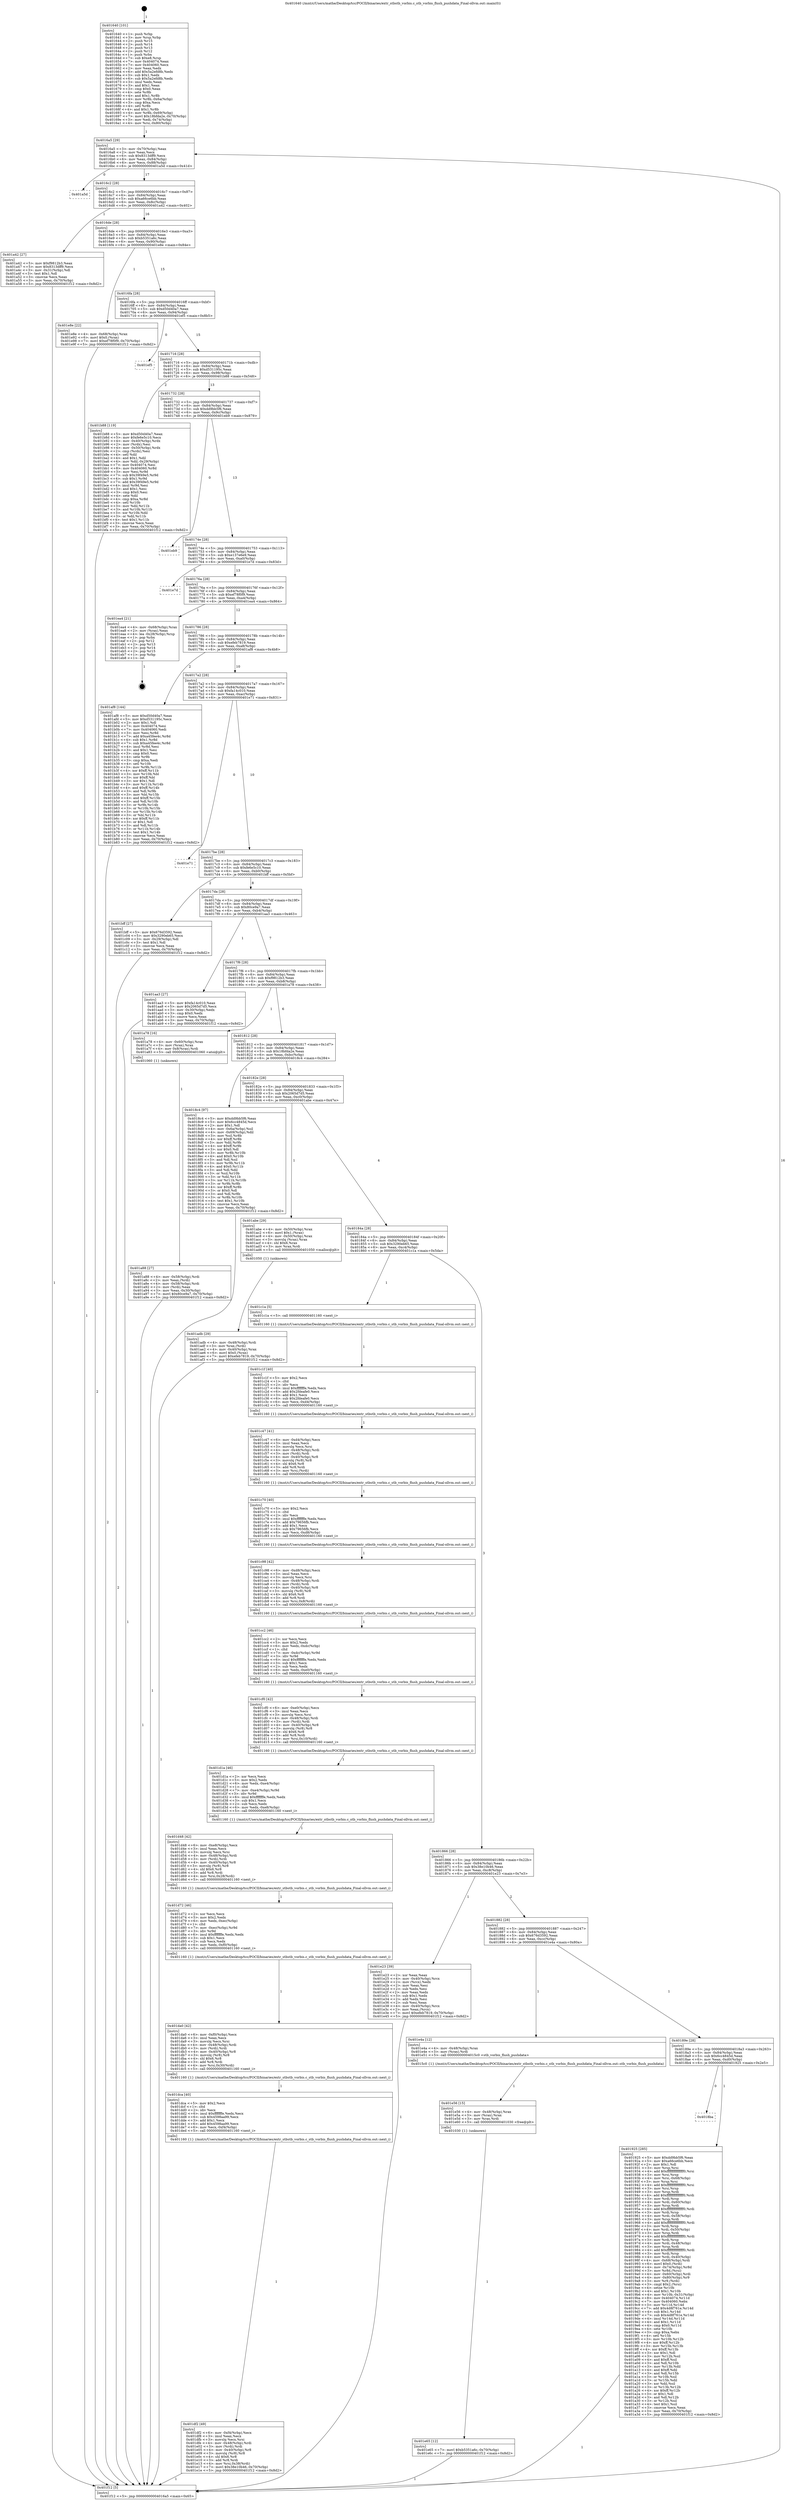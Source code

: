digraph "0x401640" {
  label = "0x401640 (/mnt/c/Users/mathe/Desktop/tcc/POCII/binaries/extr_stbstb_vorbis.c_stb_vorbis_flush_pushdata_Final-ollvm.out::main(0))"
  labelloc = "t"
  node[shape=record]

  Entry [label="",width=0.3,height=0.3,shape=circle,fillcolor=black,style=filled]
  "0x4016a5" [label="{
     0x4016a5 [29]\l
     | [instrs]\l
     &nbsp;&nbsp;0x4016a5 \<+3\>: mov -0x70(%rbp),%eax\l
     &nbsp;&nbsp;0x4016a8 \<+2\>: mov %eax,%ecx\l
     &nbsp;&nbsp;0x4016aa \<+6\>: sub $0x8313dff9,%ecx\l
     &nbsp;&nbsp;0x4016b0 \<+6\>: mov %eax,-0x84(%rbp)\l
     &nbsp;&nbsp;0x4016b6 \<+6\>: mov %ecx,-0x88(%rbp)\l
     &nbsp;&nbsp;0x4016bc \<+6\>: je 0000000000401a5d \<main+0x41d\>\l
  }"]
  "0x401a5d" [label="{
     0x401a5d\l
  }", style=dashed]
  "0x4016c2" [label="{
     0x4016c2 [28]\l
     | [instrs]\l
     &nbsp;&nbsp;0x4016c2 \<+5\>: jmp 00000000004016c7 \<main+0x87\>\l
     &nbsp;&nbsp;0x4016c7 \<+6\>: mov -0x84(%rbp),%eax\l
     &nbsp;&nbsp;0x4016cd \<+5\>: sub $0xa66ce6bb,%eax\l
     &nbsp;&nbsp;0x4016d2 \<+6\>: mov %eax,-0x8c(%rbp)\l
     &nbsp;&nbsp;0x4016d8 \<+6\>: je 0000000000401a42 \<main+0x402\>\l
  }"]
  Exit [label="",width=0.3,height=0.3,shape=circle,fillcolor=black,style=filled,peripheries=2]
  "0x401a42" [label="{
     0x401a42 [27]\l
     | [instrs]\l
     &nbsp;&nbsp;0x401a42 \<+5\>: mov $0xf9812b3,%eax\l
     &nbsp;&nbsp;0x401a47 \<+5\>: mov $0x8313dff9,%ecx\l
     &nbsp;&nbsp;0x401a4c \<+3\>: mov -0x31(%rbp),%dl\l
     &nbsp;&nbsp;0x401a4f \<+3\>: test $0x1,%dl\l
     &nbsp;&nbsp;0x401a52 \<+3\>: cmovne %ecx,%eax\l
     &nbsp;&nbsp;0x401a55 \<+3\>: mov %eax,-0x70(%rbp)\l
     &nbsp;&nbsp;0x401a58 \<+5\>: jmp 0000000000401f12 \<main+0x8d2\>\l
  }"]
  "0x4016de" [label="{
     0x4016de [28]\l
     | [instrs]\l
     &nbsp;&nbsp;0x4016de \<+5\>: jmp 00000000004016e3 \<main+0xa3\>\l
     &nbsp;&nbsp;0x4016e3 \<+6\>: mov -0x84(%rbp),%eax\l
     &nbsp;&nbsp;0x4016e9 \<+5\>: sub $0xb5351a6c,%eax\l
     &nbsp;&nbsp;0x4016ee \<+6\>: mov %eax,-0x90(%rbp)\l
     &nbsp;&nbsp;0x4016f4 \<+6\>: je 0000000000401e8e \<main+0x84e\>\l
  }"]
  "0x401e65" [label="{
     0x401e65 [12]\l
     | [instrs]\l
     &nbsp;&nbsp;0x401e65 \<+7\>: movl $0xb5351a6c,-0x70(%rbp)\l
     &nbsp;&nbsp;0x401e6c \<+5\>: jmp 0000000000401f12 \<main+0x8d2\>\l
  }"]
  "0x401e8e" [label="{
     0x401e8e [22]\l
     | [instrs]\l
     &nbsp;&nbsp;0x401e8e \<+4\>: mov -0x68(%rbp),%rax\l
     &nbsp;&nbsp;0x401e92 \<+6\>: movl $0x0,(%rax)\l
     &nbsp;&nbsp;0x401e98 \<+7\>: movl $0xef78f0f9,-0x70(%rbp)\l
     &nbsp;&nbsp;0x401e9f \<+5\>: jmp 0000000000401f12 \<main+0x8d2\>\l
  }"]
  "0x4016fa" [label="{
     0x4016fa [28]\l
     | [instrs]\l
     &nbsp;&nbsp;0x4016fa \<+5\>: jmp 00000000004016ff \<main+0xbf\>\l
     &nbsp;&nbsp;0x4016ff \<+6\>: mov -0x84(%rbp),%eax\l
     &nbsp;&nbsp;0x401705 \<+5\>: sub $0xd50d40a7,%eax\l
     &nbsp;&nbsp;0x40170a \<+6\>: mov %eax,-0x94(%rbp)\l
     &nbsp;&nbsp;0x401710 \<+6\>: je 0000000000401ef5 \<main+0x8b5\>\l
  }"]
  "0x401e56" [label="{
     0x401e56 [15]\l
     | [instrs]\l
     &nbsp;&nbsp;0x401e56 \<+4\>: mov -0x48(%rbp),%rax\l
     &nbsp;&nbsp;0x401e5a \<+3\>: mov (%rax),%rax\l
     &nbsp;&nbsp;0x401e5d \<+3\>: mov %rax,%rdi\l
     &nbsp;&nbsp;0x401e60 \<+5\>: call 0000000000401030 \<free@plt\>\l
     | [calls]\l
     &nbsp;&nbsp;0x401030 \{1\} (unknown)\l
  }"]
  "0x401ef5" [label="{
     0x401ef5\l
  }", style=dashed]
  "0x401716" [label="{
     0x401716 [28]\l
     | [instrs]\l
     &nbsp;&nbsp;0x401716 \<+5\>: jmp 000000000040171b \<main+0xdb\>\l
     &nbsp;&nbsp;0x40171b \<+6\>: mov -0x84(%rbp),%eax\l
     &nbsp;&nbsp;0x401721 \<+5\>: sub $0xd531195c,%eax\l
     &nbsp;&nbsp;0x401726 \<+6\>: mov %eax,-0x98(%rbp)\l
     &nbsp;&nbsp;0x40172c \<+6\>: je 0000000000401b88 \<main+0x548\>\l
  }"]
  "0x401df2" [label="{
     0x401df2 [49]\l
     | [instrs]\l
     &nbsp;&nbsp;0x401df2 \<+6\>: mov -0xf4(%rbp),%ecx\l
     &nbsp;&nbsp;0x401df8 \<+3\>: imul %eax,%ecx\l
     &nbsp;&nbsp;0x401dfb \<+3\>: movslq %ecx,%rsi\l
     &nbsp;&nbsp;0x401dfe \<+4\>: mov -0x48(%rbp),%rdi\l
     &nbsp;&nbsp;0x401e02 \<+3\>: mov (%rdi),%rdi\l
     &nbsp;&nbsp;0x401e05 \<+4\>: mov -0x40(%rbp),%r8\l
     &nbsp;&nbsp;0x401e09 \<+3\>: movslq (%r8),%r8\l
     &nbsp;&nbsp;0x401e0c \<+4\>: shl $0x6,%r8\l
     &nbsp;&nbsp;0x401e10 \<+3\>: add %r8,%rdi\l
     &nbsp;&nbsp;0x401e13 \<+4\>: mov %rsi,0x38(%rdi)\l
     &nbsp;&nbsp;0x401e17 \<+7\>: movl $0x38e10b46,-0x70(%rbp)\l
     &nbsp;&nbsp;0x401e1e \<+5\>: jmp 0000000000401f12 \<main+0x8d2\>\l
  }"]
  "0x401b88" [label="{
     0x401b88 [119]\l
     | [instrs]\l
     &nbsp;&nbsp;0x401b88 \<+5\>: mov $0xd50d40a7,%eax\l
     &nbsp;&nbsp;0x401b8d \<+5\>: mov $0xfe6e5c10,%ecx\l
     &nbsp;&nbsp;0x401b92 \<+4\>: mov -0x40(%rbp),%rdx\l
     &nbsp;&nbsp;0x401b96 \<+2\>: mov (%rdx),%esi\l
     &nbsp;&nbsp;0x401b98 \<+4\>: mov -0x50(%rbp),%rdx\l
     &nbsp;&nbsp;0x401b9c \<+2\>: cmp (%rdx),%esi\l
     &nbsp;&nbsp;0x401b9e \<+4\>: setl %dil\l
     &nbsp;&nbsp;0x401ba2 \<+4\>: and $0x1,%dil\l
     &nbsp;&nbsp;0x401ba6 \<+4\>: mov %dil,-0x29(%rbp)\l
     &nbsp;&nbsp;0x401baa \<+7\>: mov 0x404074,%esi\l
     &nbsp;&nbsp;0x401bb1 \<+8\>: mov 0x404060,%r8d\l
     &nbsp;&nbsp;0x401bb9 \<+3\>: mov %esi,%r9d\l
     &nbsp;&nbsp;0x401bbc \<+7\>: sub $0x39f49e5,%r9d\l
     &nbsp;&nbsp;0x401bc3 \<+4\>: sub $0x1,%r9d\l
     &nbsp;&nbsp;0x401bc7 \<+7\>: add $0x39f49e5,%r9d\l
     &nbsp;&nbsp;0x401bce \<+4\>: imul %r9d,%esi\l
     &nbsp;&nbsp;0x401bd2 \<+3\>: and $0x1,%esi\l
     &nbsp;&nbsp;0x401bd5 \<+3\>: cmp $0x0,%esi\l
     &nbsp;&nbsp;0x401bd8 \<+4\>: sete %dil\l
     &nbsp;&nbsp;0x401bdc \<+4\>: cmp $0xa,%r8d\l
     &nbsp;&nbsp;0x401be0 \<+4\>: setl %r10b\l
     &nbsp;&nbsp;0x401be4 \<+3\>: mov %dil,%r11b\l
     &nbsp;&nbsp;0x401be7 \<+3\>: and %r10b,%r11b\l
     &nbsp;&nbsp;0x401bea \<+3\>: xor %r10b,%dil\l
     &nbsp;&nbsp;0x401bed \<+3\>: or %dil,%r11b\l
     &nbsp;&nbsp;0x401bf0 \<+4\>: test $0x1,%r11b\l
     &nbsp;&nbsp;0x401bf4 \<+3\>: cmovne %ecx,%eax\l
     &nbsp;&nbsp;0x401bf7 \<+3\>: mov %eax,-0x70(%rbp)\l
     &nbsp;&nbsp;0x401bfa \<+5\>: jmp 0000000000401f12 \<main+0x8d2\>\l
  }"]
  "0x401732" [label="{
     0x401732 [28]\l
     | [instrs]\l
     &nbsp;&nbsp;0x401732 \<+5\>: jmp 0000000000401737 \<main+0xf7\>\l
     &nbsp;&nbsp;0x401737 \<+6\>: mov -0x84(%rbp),%eax\l
     &nbsp;&nbsp;0x40173d \<+5\>: sub $0xdd9bb5f6,%eax\l
     &nbsp;&nbsp;0x401742 \<+6\>: mov %eax,-0x9c(%rbp)\l
     &nbsp;&nbsp;0x401748 \<+6\>: je 0000000000401eb9 \<main+0x879\>\l
  }"]
  "0x401dca" [label="{
     0x401dca [40]\l
     | [instrs]\l
     &nbsp;&nbsp;0x401dca \<+5\>: mov $0x2,%ecx\l
     &nbsp;&nbsp;0x401dcf \<+1\>: cltd\l
     &nbsp;&nbsp;0x401dd0 \<+2\>: idiv %ecx\l
     &nbsp;&nbsp;0x401dd2 \<+6\>: imul $0xfffffffe,%edx,%ecx\l
     &nbsp;&nbsp;0x401dd8 \<+6\>: sub $0x4598aa99,%ecx\l
     &nbsp;&nbsp;0x401dde \<+3\>: add $0x1,%ecx\l
     &nbsp;&nbsp;0x401de1 \<+6\>: add $0x4598aa99,%ecx\l
     &nbsp;&nbsp;0x401de7 \<+6\>: mov %ecx,-0xf4(%rbp)\l
     &nbsp;&nbsp;0x401ded \<+5\>: call 0000000000401160 \<next_i\>\l
     | [calls]\l
     &nbsp;&nbsp;0x401160 \{1\} (/mnt/c/Users/mathe/Desktop/tcc/POCII/binaries/extr_stbstb_vorbis.c_stb_vorbis_flush_pushdata_Final-ollvm.out::next_i)\l
  }"]
  "0x401eb9" [label="{
     0x401eb9\l
  }", style=dashed]
  "0x40174e" [label="{
     0x40174e [28]\l
     | [instrs]\l
     &nbsp;&nbsp;0x40174e \<+5\>: jmp 0000000000401753 \<main+0x113\>\l
     &nbsp;&nbsp;0x401753 \<+6\>: mov -0x84(%rbp),%eax\l
     &nbsp;&nbsp;0x401759 \<+5\>: sub $0xe137e6e9,%eax\l
     &nbsp;&nbsp;0x40175e \<+6\>: mov %eax,-0xa0(%rbp)\l
     &nbsp;&nbsp;0x401764 \<+6\>: je 0000000000401e7d \<main+0x83d\>\l
  }"]
  "0x401da0" [label="{
     0x401da0 [42]\l
     | [instrs]\l
     &nbsp;&nbsp;0x401da0 \<+6\>: mov -0xf0(%rbp),%ecx\l
     &nbsp;&nbsp;0x401da6 \<+3\>: imul %eax,%ecx\l
     &nbsp;&nbsp;0x401da9 \<+3\>: movslq %ecx,%rsi\l
     &nbsp;&nbsp;0x401dac \<+4\>: mov -0x48(%rbp),%rdi\l
     &nbsp;&nbsp;0x401db0 \<+3\>: mov (%rdi),%rdi\l
     &nbsp;&nbsp;0x401db3 \<+4\>: mov -0x40(%rbp),%r8\l
     &nbsp;&nbsp;0x401db7 \<+3\>: movslq (%r8),%r8\l
     &nbsp;&nbsp;0x401dba \<+4\>: shl $0x6,%r8\l
     &nbsp;&nbsp;0x401dbe \<+3\>: add %r8,%rdi\l
     &nbsp;&nbsp;0x401dc1 \<+4\>: mov %rsi,0x30(%rdi)\l
     &nbsp;&nbsp;0x401dc5 \<+5\>: call 0000000000401160 \<next_i\>\l
     | [calls]\l
     &nbsp;&nbsp;0x401160 \{1\} (/mnt/c/Users/mathe/Desktop/tcc/POCII/binaries/extr_stbstb_vorbis.c_stb_vorbis_flush_pushdata_Final-ollvm.out::next_i)\l
  }"]
  "0x401e7d" [label="{
     0x401e7d\l
  }", style=dashed]
  "0x40176a" [label="{
     0x40176a [28]\l
     | [instrs]\l
     &nbsp;&nbsp;0x40176a \<+5\>: jmp 000000000040176f \<main+0x12f\>\l
     &nbsp;&nbsp;0x40176f \<+6\>: mov -0x84(%rbp),%eax\l
     &nbsp;&nbsp;0x401775 \<+5\>: sub $0xef78f0f9,%eax\l
     &nbsp;&nbsp;0x40177a \<+6\>: mov %eax,-0xa4(%rbp)\l
     &nbsp;&nbsp;0x401780 \<+6\>: je 0000000000401ea4 \<main+0x864\>\l
  }"]
  "0x401d72" [label="{
     0x401d72 [46]\l
     | [instrs]\l
     &nbsp;&nbsp;0x401d72 \<+2\>: xor %ecx,%ecx\l
     &nbsp;&nbsp;0x401d74 \<+5\>: mov $0x2,%edx\l
     &nbsp;&nbsp;0x401d79 \<+6\>: mov %edx,-0xec(%rbp)\l
     &nbsp;&nbsp;0x401d7f \<+1\>: cltd\l
     &nbsp;&nbsp;0x401d80 \<+7\>: mov -0xec(%rbp),%r9d\l
     &nbsp;&nbsp;0x401d87 \<+3\>: idiv %r9d\l
     &nbsp;&nbsp;0x401d8a \<+6\>: imul $0xfffffffe,%edx,%edx\l
     &nbsp;&nbsp;0x401d90 \<+3\>: sub $0x1,%ecx\l
     &nbsp;&nbsp;0x401d93 \<+2\>: sub %ecx,%edx\l
     &nbsp;&nbsp;0x401d95 \<+6\>: mov %edx,-0xf0(%rbp)\l
     &nbsp;&nbsp;0x401d9b \<+5\>: call 0000000000401160 \<next_i\>\l
     | [calls]\l
     &nbsp;&nbsp;0x401160 \{1\} (/mnt/c/Users/mathe/Desktop/tcc/POCII/binaries/extr_stbstb_vorbis.c_stb_vorbis_flush_pushdata_Final-ollvm.out::next_i)\l
  }"]
  "0x401ea4" [label="{
     0x401ea4 [21]\l
     | [instrs]\l
     &nbsp;&nbsp;0x401ea4 \<+4\>: mov -0x68(%rbp),%rax\l
     &nbsp;&nbsp;0x401ea8 \<+2\>: mov (%rax),%eax\l
     &nbsp;&nbsp;0x401eaa \<+4\>: lea -0x28(%rbp),%rsp\l
     &nbsp;&nbsp;0x401eae \<+1\>: pop %rbx\l
     &nbsp;&nbsp;0x401eaf \<+2\>: pop %r12\l
     &nbsp;&nbsp;0x401eb1 \<+2\>: pop %r13\l
     &nbsp;&nbsp;0x401eb3 \<+2\>: pop %r14\l
     &nbsp;&nbsp;0x401eb5 \<+2\>: pop %r15\l
     &nbsp;&nbsp;0x401eb7 \<+1\>: pop %rbp\l
     &nbsp;&nbsp;0x401eb8 \<+1\>: ret\l
  }"]
  "0x401786" [label="{
     0x401786 [28]\l
     | [instrs]\l
     &nbsp;&nbsp;0x401786 \<+5\>: jmp 000000000040178b \<main+0x14b\>\l
     &nbsp;&nbsp;0x40178b \<+6\>: mov -0x84(%rbp),%eax\l
     &nbsp;&nbsp;0x401791 \<+5\>: sub $0xefeb7819,%eax\l
     &nbsp;&nbsp;0x401796 \<+6\>: mov %eax,-0xa8(%rbp)\l
     &nbsp;&nbsp;0x40179c \<+6\>: je 0000000000401af8 \<main+0x4b8\>\l
  }"]
  "0x401d48" [label="{
     0x401d48 [42]\l
     | [instrs]\l
     &nbsp;&nbsp;0x401d48 \<+6\>: mov -0xe8(%rbp),%ecx\l
     &nbsp;&nbsp;0x401d4e \<+3\>: imul %eax,%ecx\l
     &nbsp;&nbsp;0x401d51 \<+3\>: movslq %ecx,%rsi\l
     &nbsp;&nbsp;0x401d54 \<+4\>: mov -0x48(%rbp),%rdi\l
     &nbsp;&nbsp;0x401d58 \<+3\>: mov (%rdi),%rdi\l
     &nbsp;&nbsp;0x401d5b \<+4\>: mov -0x40(%rbp),%r8\l
     &nbsp;&nbsp;0x401d5f \<+3\>: movslq (%r8),%r8\l
     &nbsp;&nbsp;0x401d62 \<+4\>: shl $0x6,%r8\l
     &nbsp;&nbsp;0x401d66 \<+3\>: add %r8,%rdi\l
     &nbsp;&nbsp;0x401d69 \<+4\>: mov %rsi,0x28(%rdi)\l
     &nbsp;&nbsp;0x401d6d \<+5\>: call 0000000000401160 \<next_i\>\l
     | [calls]\l
     &nbsp;&nbsp;0x401160 \{1\} (/mnt/c/Users/mathe/Desktop/tcc/POCII/binaries/extr_stbstb_vorbis.c_stb_vorbis_flush_pushdata_Final-ollvm.out::next_i)\l
  }"]
  "0x401af8" [label="{
     0x401af8 [144]\l
     | [instrs]\l
     &nbsp;&nbsp;0x401af8 \<+5\>: mov $0xd50d40a7,%eax\l
     &nbsp;&nbsp;0x401afd \<+5\>: mov $0xd531195c,%ecx\l
     &nbsp;&nbsp;0x401b02 \<+2\>: mov $0x1,%dl\l
     &nbsp;&nbsp;0x401b04 \<+7\>: mov 0x404074,%esi\l
     &nbsp;&nbsp;0x401b0b \<+7\>: mov 0x404060,%edi\l
     &nbsp;&nbsp;0x401b12 \<+3\>: mov %esi,%r8d\l
     &nbsp;&nbsp;0x401b15 \<+7\>: add $0xa45fee4c,%r8d\l
     &nbsp;&nbsp;0x401b1c \<+4\>: sub $0x1,%r8d\l
     &nbsp;&nbsp;0x401b20 \<+7\>: sub $0xa45fee4c,%r8d\l
     &nbsp;&nbsp;0x401b27 \<+4\>: imul %r8d,%esi\l
     &nbsp;&nbsp;0x401b2b \<+3\>: and $0x1,%esi\l
     &nbsp;&nbsp;0x401b2e \<+3\>: cmp $0x0,%esi\l
     &nbsp;&nbsp;0x401b31 \<+4\>: sete %r9b\l
     &nbsp;&nbsp;0x401b35 \<+3\>: cmp $0xa,%edi\l
     &nbsp;&nbsp;0x401b38 \<+4\>: setl %r10b\l
     &nbsp;&nbsp;0x401b3c \<+3\>: mov %r9b,%r11b\l
     &nbsp;&nbsp;0x401b3f \<+4\>: xor $0xff,%r11b\l
     &nbsp;&nbsp;0x401b43 \<+3\>: mov %r10b,%bl\l
     &nbsp;&nbsp;0x401b46 \<+3\>: xor $0xff,%bl\l
     &nbsp;&nbsp;0x401b49 \<+3\>: xor $0x1,%dl\l
     &nbsp;&nbsp;0x401b4c \<+3\>: mov %r11b,%r14b\l
     &nbsp;&nbsp;0x401b4f \<+4\>: and $0xff,%r14b\l
     &nbsp;&nbsp;0x401b53 \<+3\>: and %dl,%r9b\l
     &nbsp;&nbsp;0x401b56 \<+3\>: mov %bl,%r15b\l
     &nbsp;&nbsp;0x401b59 \<+4\>: and $0xff,%r15b\l
     &nbsp;&nbsp;0x401b5d \<+3\>: and %dl,%r10b\l
     &nbsp;&nbsp;0x401b60 \<+3\>: or %r9b,%r14b\l
     &nbsp;&nbsp;0x401b63 \<+3\>: or %r10b,%r15b\l
     &nbsp;&nbsp;0x401b66 \<+3\>: xor %r15b,%r14b\l
     &nbsp;&nbsp;0x401b69 \<+3\>: or %bl,%r11b\l
     &nbsp;&nbsp;0x401b6c \<+4\>: xor $0xff,%r11b\l
     &nbsp;&nbsp;0x401b70 \<+3\>: or $0x1,%dl\l
     &nbsp;&nbsp;0x401b73 \<+3\>: and %dl,%r11b\l
     &nbsp;&nbsp;0x401b76 \<+3\>: or %r11b,%r14b\l
     &nbsp;&nbsp;0x401b79 \<+4\>: test $0x1,%r14b\l
     &nbsp;&nbsp;0x401b7d \<+3\>: cmovne %ecx,%eax\l
     &nbsp;&nbsp;0x401b80 \<+3\>: mov %eax,-0x70(%rbp)\l
     &nbsp;&nbsp;0x401b83 \<+5\>: jmp 0000000000401f12 \<main+0x8d2\>\l
  }"]
  "0x4017a2" [label="{
     0x4017a2 [28]\l
     | [instrs]\l
     &nbsp;&nbsp;0x4017a2 \<+5\>: jmp 00000000004017a7 \<main+0x167\>\l
     &nbsp;&nbsp;0x4017a7 \<+6\>: mov -0x84(%rbp),%eax\l
     &nbsp;&nbsp;0x4017ad \<+5\>: sub $0xfa14c010,%eax\l
     &nbsp;&nbsp;0x4017b2 \<+6\>: mov %eax,-0xac(%rbp)\l
     &nbsp;&nbsp;0x4017b8 \<+6\>: je 0000000000401e71 \<main+0x831\>\l
  }"]
  "0x401d1a" [label="{
     0x401d1a [46]\l
     | [instrs]\l
     &nbsp;&nbsp;0x401d1a \<+2\>: xor %ecx,%ecx\l
     &nbsp;&nbsp;0x401d1c \<+5\>: mov $0x2,%edx\l
     &nbsp;&nbsp;0x401d21 \<+6\>: mov %edx,-0xe4(%rbp)\l
     &nbsp;&nbsp;0x401d27 \<+1\>: cltd\l
     &nbsp;&nbsp;0x401d28 \<+7\>: mov -0xe4(%rbp),%r9d\l
     &nbsp;&nbsp;0x401d2f \<+3\>: idiv %r9d\l
     &nbsp;&nbsp;0x401d32 \<+6\>: imul $0xfffffffe,%edx,%edx\l
     &nbsp;&nbsp;0x401d38 \<+3\>: sub $0x1,%ecx\l
     &nbsp;&nbsp;0x401d3b \<+2\>: sub %ecx,%edx\l
     &nbsp;&nbsp;0x401d3d \<+6\>: mov %edx,-0xe8(%rbp)\l
     &nbsp;&nbsp;0x401d43 \<+5\>: call 0000000000401160 \<next_i\>\l
     | [calls]\l
     &nbsp;&nbsp;0x401160 \{1\} (/mnt/c/Users/mathe/Desktop/tcc/POCII/binaries/extr_stbstb_vorbis.c_stb_vorbis_flush_pushdata_Final-ollvm.out::next_i)\l
  }"]
  "0x401e71" [label="{
     0x401e71\l
  }", style=dashed]
  "0x4017be" [label="{
     0x4017be [28]\l
     | [instrs]\l
     &nbsp;&nbsp;0x4017be \<+5\>: jmp 00000000004017c3 \<main+0x183\>\l
     &nbsp;&nbsp;0x4017c3 \<+6\>: mov -0x84(%rbp),%eax\l
     &nbsp;&nbsp;0x4017c9 \<+5\>: sub $0xfe6e5c10,%eax\l
     &nbsp;&nbsp;0x4017ce \<+6\>: mov %eax,-0xb0(%rbp)\l
     &nbsp;&nbsp;0x4017d4 \<+6\>: je 0000000000401bff \<main+0x5bf\>\l
  }"]
  "0x401cf0" [label="{
     0x401cf0 [42]\l
     | [instrs]\l
     &nbsp;&nbsp;0x401cf0 \<+6\>: mov -0xe0(%rbp),%ecx\l
     &nbsp;&nbsp;0x401cf6 \<+3\>: imul %eax,%ecx\l
     &nbsp;&nbsp;0x401cf9 \<+3\>: movslq %ecx,%rsi\l
     &nbsp;&nbsp;0x401cfc \<+4\>: mov -0x48(%rbp),%rdi\l
     &nbsp;&nbsp;0x401d00 \<+3\>: mov (%rdi),%rdi\l
     &nbsp;&nbsp;0x401d03 \<+4\>: mov -0x40(%rbp),%r8\l
     &nbsp;&nbsp;0x401d07 \<+3\>: movslq (%r8),%r8\l
     &nbsp;&nbsp;0x401d0a \<+4\>: shl $0x6,%r8\l
     &nbsp;&nbsp;0x401d0e \<+3\>: add %r8,%rdi\l
     &nbsp;&nbsp;0x401d11 \<+4\>: mov %rsi,0x10(%rdi)\l
     &nbsp;&nbsp;0x401d15 \<+5\>: call 0000000000401160 \<next_i\>\l
     | [calls]\l
     &nbsp;&nbsp;0x401160 \{1\} (/mnt/c/Users/mathe/Desktop/tcc/POCII/binaries/extr_stbstb_vorbis.c_stb_vorbis_flush_pushdata_Final-ollvm.out::next_i)\l
  }"]
  "0x401bff" [label="{
     0x401bff [27]\l
     | [instrs]\l
     &nbsp;&nbsp;0x401bff \<+5\>: mov $0x676d3592,%eax\l
     &nbsp;&nbsp;0x401c04 \<+5\>: mov $0x3290eb65,%ecx\l
     &nbsp;&nbsp;0x401c09 \<+3\>: mov -0x29(%rbp),%dl\l
     &nbsp;&nbsp;0x401c0c \<+3\>: test $0x1,%dl\l
     &nbsp;&nbsp;0x401c0f \<+3\>: cmovne %ecx,%eax\l
     &nbsp;&nbsp;0x401c12 \<+3\>: mov %eax,-0x70(%rbp)\l
     &nbsp;&nbsp;0x401c15 \<+5\>: jmp 0000000000401f12 \<main+0x8d2\>\l
  }"]
  "0x4017da" [label="{
     0x4017da [28]\l
     | [instrs]\l
     &nbsp;&nbsp;0x4017da \<+5\>: jmp 00000000004017df \<main+0x19f\>\l
     &nbsp;&nbsp;0x4017df \<+6\>: mov -0x84(%rbp),%eax\l
     &nbsp;&nbsp;0x4017e5 \<+5\>: sub $0x80ce9a7,%eax\l
     &nbsp;&nbsp;0x4017ea \<+6\>: mov %eax,-0xb4(%rbp)\l
     &nbsp;&nbsp;0x4017f0 \<+6\>: je 0000000000401aa3 \<main+0x463\>\l
  }"]
  "0x401cc2" [label="{
     0x401cc2 [46]\l
     | [instrs]\l
     &nbsp;&nbsp;0x401cc2 \<+2\>: xor %ecx,%ecx\l
     &nbsp;&nbsp;0x401cc4 \<+5\>: mov $0x2,%edx\l
     &nbsp;&nbsp;0x401cc9 \<+6\>: mov %edx,-0xdc(%rbp)\l
     &nbsp;&nbsp;0x401ccf \<+1\>: cltd\l
     &nbsp;&nbsp;0x401cd0 \<+7\>: mov -0xdc(%rbp),%r9d\l
     &nbsp;&nbsp;0x401cd7 \<+3\>: idiv %r9d\l
     &nbsp;&nbsp;0x401cda \<+6\>: imul $0xfffffffe,%edx,%edx\l
     &nbsp;&nbsp;0x401ce0 \<+3\>: sub $0x1,%ecx\l
     &nbsp;&nbsp;0x401ce3 \<+2\>: sub %ecx,%edx\l
     &nbsp;&nbsp;0x401ce5 \<+6\>: mov %edx,-0xe0(%rbp)\l
     &nbsp;&nbsp;0x401ceb \<+5\>: call 0000000000401160 \<next_i\>\l
     | [calls]\l
     &nbsp;&nbsp;0x401160 \{1\} (/mnt/c/Users/mathe/Desktop/tcc/POCII/binaries/extr_stbstb_vorbis.c_stb_vorbis_flush_pushdata_Final-ollvm.out::next_i)\l
  }"]
  "0x401aa3" [label="{
     0x401aa3 [27]\l
     | [instrs]\l
     &nbsp;&nbsp;0x401aa3 \<+5\>: mov $0xfa14c010,%eax\l
     &nbsp;&nbsp;0x401aa8 \<+5\>: mov $0x2065d7d5,%ecx\l
     &nbsp;&nbsp;0x401aad \<+3\>: mov -0x30(%rbp),%edx\l
     &nbsp;&nbsp;0x401ab0 \<+3\>: cmp $0x0,%edx\l
     &nbsp;&nbsp;0x401ab3 \<+3\>: cmove %ecx,%eax\l
     &nbsp;&nbsp;0x401ab6 \<+3\>: mov %eax,-0x70(%rbp)\l
     &nbsp;&nbsp;0x401ab9 \<+5\>: jmp 0000000000401f12 \<main+0x8d2\>\l
  }"]
  "0x4017f6" [label="{
     0x4017f6 [28]\l
     | [instrs]\l
     &nbsp;&nbsp;0x4017f6 \<+5\>: jmp 00000000004017fb \<main+0x1bb\>\l
     &nbsp;&nbsp;0x4017fb \<+6\>: mov -0x84(%rbp),%eax\l
     &nbsp;&nbsp;0x401801 \<+5\>: sub $0xf9812b3,%eax\l
     &nbsp;&nbsp;0x401806 \<+6\>: mov %eax,-0xb8(%rbp)\l
     &nbsp;&nbsp;0x40180c \<+6\>: je 0000000000401a78 \<main+0x438\>\l
  }"]
  "0x401c98" [label="{
     0x401c98 [42]\l
     | [instrs]\l
     &nbsp;&nbsp;0x401c98 \<+6\>: mov -0xd8(%rbp),%ecx\l
     &nbsp;&nbsp;0x401c9e \<+3\>: imul %eax,%ecx\l
     &nbsp;&nbsp;0x401ca1 \<+3\>: movslq %ecx,%rsi\l
     &nbsp;&nbsp;0x401ca4 \<+4\>: mov -0x48(%rbp),%rdi\l
     &nbsp;&nbsp;0x401ca8 \<+3\>: mov (%rdi),%rdi\l
     &nbsp;&nbsp;0x401cab \<+4\>: mov -0x40(%rbp),%r8\l
     &nbsp;&nbsp;0x401caf \<+3\>: movslq (%r8),%r8\l
     &nbsp;&nbsp;0x401cb2 \<+4\>: shl $0x6,%r8\l
     &nbsp;&nbsp;0x401cb6 \<+3\>: add %r8,%rdi\l
     &nbsp;&nbsp;0x401cb9 \<+4\>: mov %rsi,0x8(%rdi)\l
     &nbsp;&nbsp;0x401cbd \<+5\>: call 0000000000401160 \<next_i\>\l
     | [calls]\l
     &nbsp;&nbsp;0x401160 \{1\} (/mnt/c/Users/mathe/Desktop/tcc/POCII/binaries/extr_stbstb_vorbis.c_stb_vorbis_flush_pushdata_Final-ollvm.out::next_i)\l
  }"]
  "0x401a78" [label="{
     0x401a78 [16]\l
     | [instrs]\l
     &nbsp;&nbsp;0x401a78 \<+4\>: mov -0x60(%rbp),%rax\l
     &nbsp;&nbsp;0x401a7c \<+3\>: mov (%rax),%rax\l
     &nbsp;&nbsp;0x401a7f \<+4\>: mov 0x8(%rax),%rdi\l
     &nbsp;&nbsp;0x401a83 \<+5\>: call 0000000000401060 \<atoi@plt\>\l
     | [calls]\l
     &nbsp;&nbsp;0x401060 \{1\} (unknown)\l
  }"]
  "0x401812" [label="{
     0x401812 [28]\l
     | [instrs]\l
     &nbsp;&nbsp;0x401812 \<+5\>: jmp 0000000000401817 \<main+0x1d7\>\l
     &nbsp;&nbsp;0x401817 \<+6\>: mov -0x84(%rbp),%eax\l
     &nbsp;&nbsp;0x40181d \<+5\>: sub $0x18bfda2e,%eax\l
     &nbsp;&nbsp;0x401822 \<+6\>: mov %eax,-0xbc(%rbp)\l
     &nbsp;&nbsp;0x401828 \<+6\>: je 00000000004018c4 \<main+0x284\>\l
  }"]
  "0x401c70" [label="{
     0x401c70 [40]\l
     | [instrs]\l
     &nbsp;&nbsp;0x401c70 \<+5\>: mov $0x2,%ecx\l
     &nbsp;&nbsp;0x401c75 \<+1\>: cltd\l
     &nbsp;&nbsp;0x401c76 \<+2\>: idiv %ecx\l
     &nbsp;&nbsp;0x401c78 \<+6\>: imul $0xfffffffe,%edx,%ecx\l
     &nbsp;&nbsp;0x401c7e \<+6\>: add $0x79656fb,%ecx\l
     &nbsp;&nbsp;0x401c84 \<+3\>: add $0x1,%ecx\l
     &nbsp;&nbsp;0x401c87 \<+6\>: sub $0x79656fb,%ecx\l
     &nbsp;&nbsp;0x401c8d \<+6\>: mov %ecx,-0xd8(%rbp)\l
     &nbsp;&nbsp;0x401c93 \<+5\>: call 0000000000401160 \<next_i\>\l
     | [calls]\l
     &nbsp;&nbsp;0x401160 \{1\} (/mnt/c/Users/mathe/Desktop/tcc/POCII/binaries/extr_stbstb_vorbis.c_stb_vorbis_flush_pushdata_Final-ollvm.out::next_i)\l
  }"]
  "0x4018c4" [label="{
     0x4018c4 [97]\l
     | [instrs]\l
     &nbsp;&nbsp;0x4018c4 \<+5\>: mov $0xdd9bb5f6,%eax\l
     &nbsp;&nbsp;0x4018c9 \<+5\>: mov $0x6cc4845d,%ecx\l
     &nbsp;&nbsp;0x4018ce \<+2\>: mov $0x1,%dl\l
     &nbsp;&nbsp;0x4018d0 \<+4\>: mov -0x6a(%rbp),%sil\l
     &nbsp;&nbsp;0x4018d4 \<+4\>: mov -0x69(%rbp),%dil\l
     &nbsp;&nbsp;0x4018d8 \<+3\>: mov %sil,%r8b\l
     &nbsp;&nbsp;0x4018db \<+4\>: xor $0xff,%r8b\l
     &nbsp;&nbsp;0x4018df \<+3\>: mov %dil,%r9b\l
     &nbsp;&nbsp;0x4018e2 \<+4\>: xor $0xff,%r9b\l
     &nbsp;&nbsp;0x4018e6 \<+3\>: xor $0x0,%dl\l
     &nbsp;&nbsp;0x4018e9 \<+3\>: mov %r8b,%r10b\l
     &nbsp;&nbsp;0x4018ec \<+4\>: and $0x0,%r10b\l
     &nbsp;&nbsp;0x4018f0 \<+3\>: and %dl,%sil\l
     &nbsp;&nbsp;0x4018f3 \<+3\>: mov %r9b,%r11b\l
     &nbsp;&nbsp;0x4018f6 \<+4\>: and $0x0,%r11b\l
     &nbsp;&nbsp;0x4018fa \<+3\>: and %dl,%dil\l
     &nbsp;&nbsp;0x4018fd \<+3\>: or %sil,%r10b\l
     &nbsp;&nbsp;0x401900 \<+3\>: or %dil,%r11b\l
     &nbsp;&nbsp;0x401903 \<+3\>: xor %r11b,%r10b\l
     &nbsp;&nbsp;0x401906 \<+3\>: or %r9b,%r8b\l
     &nbsp;&nbsp;0x401909 \<+4\>: xor $0xff,%r8b\l
     &nbsp;&nbsp;0x40190d \<+3\>: or $0x0,%dl\l
     &nbsp;&nbsp;0x401910 \<+3\>: and %dl,%r8b\l
     &nbsp;&nbsp;0x401913 \<+3\>: or %r8b,%r10b\l
     &nbsp;&nbsp;0x401916 \<+4\>: test $0x1,%r10b\l
     &nbsp;&nbsp;0x40191a \<+3\>: cmovne %ecx,%eax\l
     &nbsp;&nbsp;0x40191d \<+3\>: mov %eax,-0x70(%rbp)\l
     &nbsp;&nbsp;0x401920 \<+5\>: jmp 0000000000401f12 \<main+0x8d2\>\l
  }"]
  "0x40182e" [label="{
     0x40182e [28]\l
     | [instrs]\l
     &nbsp;&nbsp;0x40182e \<+5\>: jmp 0000000000401833 \<main+0x1f3\>\l
     &nbsp;&nbsp;0x401833 \<+6\>: mov -0x84(%rbp),%eax\l
     &nbsp;&nbsp;0x401839 \<+5\>: sub $0x2065d7d5,%eax\l
     &nbsp;&nbsp;0x40183e \<+6\>: mov %eax,-0xc0(%rbp)\l
     &nbsp;&nbsp;0x401844 \<+6\>: je 0000000000401abe \<main+0x47e\>\l
  }"]
  "0x401f12" [label="{
     0x401f12 [5]\l
     | [instrs]\l
     &nbsp;&nbsp;0x401f12 \<+5\>: jmp 00000000004016a5 \<main+0x65\>\l
  }"]
  "0x401640" [label="{
     0x401640 [101]\l
     | [instrs]\l
     &nbsp;&nbsp;0x401640 \<+1\>: push %rbp\l
     &nbsp;&nbsp;0x401641 \<+3\>: mov %rsp,%rbp\l
     &nbsp;&nbsp;0x401644 \<+2\>: push %r15\l
     &nbsp;&nbsp;0x401646 \<+2\>: push %r14\l
     &nbsp;&nbsp;0x401648 \<+2\>: push %r13\l
     &nbsp;&nbsp;0x40164a \<+2\>: push %r12\l
     &nbsp;&nbsp;0x40164c \<+1\>: push %rbx\l
     &nbsp;&nbsp;0x40164d \<+7\>: sub $0xe8,%rsp\l
     &nbsp;&nbsp;0x401654 \<+7\>: mov 0x404074,%eax\l
     &nbsp;&nbsp;0x40165b \<+7\>: mov 0x404060,%ecx\l
     &nbsp;&nbsp;0x401662 \<+2\>: mov %eax,%edx\l
     &nbsp;&nbsp;0x401664 \<+6\>: add $0x5a2efd8b,%edx\l
     &nbsp;&nbsp;0x40166a \<+3\>: sub $0x1,%edx\l
     &nbsp;&nbsp;0x40166d \<+6\>: sub $0x5a2efd8b,%edx\l
     &nbsp;&nbsp;0x401673 \<+3\>: imul %edx,%eax\l
     &nbsp;&nbsp;0x401676 \<+3\>: and $0x1,%eax\l
     &nbsp;&nbsp;0x401679 \<+3\>: cmp $0x0,%eax\l
     &nbsp;&nbsp;0x40167c \<+4\>: sete %r8b\l
     &nbsp;&nbsp;0x401680 \<+4\>: and $0x1,%r8b\l
     &nbsp;&nbsp;0x401684 \<+4\>: mov %r8b,-0x6a(%rbp)\l
     &nbsp;&nbsp;0x401688 \<+3\>: cmp $0xa,%ecx\l
     &nbsp;&nbsp;0x40168b \<+4\>: setl %r8b\l
     &nbsp;&nbsp;0x40168f \<+4\>: and $0x1,%r8b\l
     &nbsp;&nbsp;0x401693 \<+4\>: mov %r8b,-0x69(%rbp)\l
     &nbsp;&nbsp;0x401697 \<+7\>: movl $0x18bfda2e,-0x70(%rbp)\l
     &nbsp;&nbsp;0x40169e \<+3\>: mov %edi,-0x74(%rbp)\l
     &nbsp;&nbsp;0x4016a1 \<+4\>: mov %rsi,-0x80(%rbp)\l
  }"]
  "0x401c47" [label="{
     0x401c47 [41]\l
     | [instrs]\l
     &nbsp;&nbsp;0x401c47 \<+6\>: mov -0xd4(%rbp),%ecx\l
     &nbsp;&nbsp;0x401c4d \<+3\>: imul %eax,%ecx\l
     &nbsp;&nbsp;0x401c50 \<+3\>: movslq %ecx,%rsi\l
     &nbsp;&nbsp;0x401c53 \<+4\>: mov -0x48(%rbp),%rdi\l
     &nbsp;&nbsp;0x401c57 \<+3\>: mov (%rdi),%rdi\l
     &nbsp;&nbsp;0x401c5a \<+4\>: mov -0x40(%rbp),%r8\l
     &nbsp;&nbsp;0x401c5e \<+3\>: movslq (%r8),%r8\l
     &nbsp;&nbsp;0x401c61 \<+4\>: shl $0x6,%r8\l
     &nbsp;&nbsp;0x401c65 \<+3\>: add %r8,%rdi\l
     &nbsp;&nbsp;0x401c68 \<+3\>: mov %rsi,(%rdi)\l
     &nbsp;&nbsp;0x401c6b \<+5\>: call 0000000000401160 \<next_i\>\l
     | [calls]\l
     &nbsp;&nbsp;0x401160 \{1\} (/mnt/c/Users/mathe/Desktop/tcc/POCII/binaries/extr_stbstb_vorbis.c_stb_vorbis_flush_pushdata_Final-ollvm.out::next_i)\l
  }"]
  "0x401abe" [label="{
     0x401abe [29]\l
     | [instrs]\l
     &nbsp;&nbsp;0x401abe \<+4\>: mov -0x50(%rbp),%rax\l
     &nbsp;&nbsp;0x401ac2 \<+6\>: movl $0x1,(%rax)\l
     &nbsp;&nbsp;0x401ac8 \<+4\>: mov -0x50(%rbp),%rax\l
     &nbsp;&nbsp;0x401acc \<+3\>: movslq (%rax),%rax\l
     &nbsp;&nbsp;0x401acf \<+4\>: shl $0x6,%rax\l
     &nbsp;&nbsp;0x401ad3 \<+3\>: mov %rax,%rdi\l
     &nbsp;&nbsp;0x401ad6 \<+5\>: call 0000000000401050 \<malloc@plt\>\l
     | [calls]\l
     &nbsp;&nbsp;0x401050 \{1\} (unknown)\l
  }"]
  "0x40184a" [label="{
     0x40184a [28]\l
     | [instrs]\l
     &nbsp;&nbsp;0x40184a \<+5\>: jmp 000000000040184f \<main+0x20f\>\l
     &nbsp;&nbsp;0x40184f \<+6\>: mov -0x84(%rbp),%eax\l
     &nbsp;&nbsp;0x401855 \<+5\>: sub $0x3290eb65,%eax\l
     &nbsp;&nbsp;0x40185a \<+6\>: mov %eax,-0xc4(%rbp)\l
     &nbsp;&nbsp;0x401860 \<+6\>: je 0000000000401c1a \<main+0x5da\>\l
  }"]
  "0x401c1f" [label="{
     0x401c1f [40]\l
     | [instrs]\l
     &nbsp;&nbsp;0x401c1f \<+5\>: mov $0x2,%ecx\l
     &nbsp;&nbsp;0x401c24 \<+1\>: cltd\l
     &nbsp;&nbsp;0x401c25 \<+2\>: idiv %ecx\l
     &nbsp;&nbsp;0x401c27 \<+6\>: imul $0xfffffffe,%edx,%ecx\l
     &nbsp;&nbsp;0x401c2d \<+6\>: add $0x2fdeafe0,%ecx\l
     &nbsp;&nbsp;0x401c33 \<+3\>: add $0x1,%ecx\l
     &nbsp;&nbsp;0x401c36 \<+6\>: sub $0x2fdeafe0,%ecx\l
     &nbsp;&nbsp;0x401c3c \<+6\>: mov %ecx,-0xd4(%rbp)\l
     &nbsp;&nbsp;0x401c42 \<+5\>: call 0000000000401160 \<next_i\>\l
     | [calls]\l
     &nbsp;&nbsp;0x401160 \{1\} (/mnt/c/Users/mathe/Desktop/tcc/POCII/binaries/extr_stbstb_vorbis.c_stb_vorbis_flush_pushdata_Final-ollvm.out::next_i)\l
  }"]
  "0x401c1a" [label="{
     0x401c1a [5]\l
     | [instrs]\l
     &nbsp;&nbsp;0x401c1a \<+5\>: call 0000000000401160 \<next_i\>\l
     | [calls]\l
     &nbsp;&nbsp;0x401160 \{1\} (/mnt/c/Users/mathe/Desktop/tcc/POCII/binaries/extr_stbstb_vorbis.c_stb_vorbis_flush_pushdata_Final-ollvm.out::next_i)\l
  }"]
  "0x401866" [label="{
     0x401866 [28]\l
     | [instrs]\l
     &nbsp;&nbsp;0x401866 \<+5\>: jmp 000000000040186b \<main+0x22b\>\l
     &nbsp;&nbsp;0x40186b \<+6\>: mov -0x84(%rbp),%eax\l
     &nbsp;&nbsp;0x401871 \<+5\>: sub $0x38e10b46,%eax\l
     &nbsp;&nbsp;0x401876 \<+6\>: mov %eax,-0xc8(%rbp)\l
     &nbsp;&nbsp;0x40187c \<+6\>: je 0000000000401e23 \<main+0x7e3\>\l
  }"]
  "0x401adb" [label="{
     0x401adb [29]\l
     | [instrs]\l
     &nbsp;&nbsp;0x401adb \<+4\>: mov -0x48(%rbp),%rdi\l
     &nbsp;&nbsp;0x401adf \<+3\>: mov %rax,(%rdi)\l
     &nbsp;&nbsp;0x401ae2 \<+4\>: mov -0x40(%rbp),%rax\l
     &nbsp;&nbsp;0x401ae6 \<+6\>: movl $0x0,(%rax)\l
     &nbsp;&nbsp;0x401aec \<+7\>: movl $0xefeb7819,-0x70(%rbp)\l
     &nbsp;&nbsp;0x401af3 \<+5\>: jmp 0000000000401f12 \<main+0x8d2\>\l
  }"]
  "0x401e23" [label="{
     0x401e23 [39]\l
     | [instrs]\l
     &nbsp;&nbsp;0x401e23 \<+2\>: xor %eax,%eax\l
     &nbsp;&nbsp;0x401e25 \<+4\>: mov -0x40(%rbp),%rcx\l
     &nbsp;&nbsp;0x401e29 \<+2\>: mov (%rcx),%edx\l
     &nbsp;&nbsp;0x401e2b \<+2\>: mov %eax,%esi\l
     &nbsp;&nbsp;0x401e2d \<+2\>: sub %edx,%esi\l
     &nbsp;&nbsp;0x401e2f \<+2\>: mov %eax,%edx\l
     &nbsp;&nbsp;0x401e31 \<+3\>: sub $0x1,%edx\l
     &nbsp;&nbsp;0x401e34 \<+2\>: add %edx,%esi\l
     &nbsp;&nbsp;0x401e36 \<+2\>: sub %esi,%eax\l
     &nbsp;&nbsp;0x401e38 \<+4\>: mov -0x40(%rbp),%rcx\l
     &nbsp;&nbsp;0x401e3c \<+2\>: mov %eax,(%rcx)\l
     &nbsp;&nbsp;0x401e3e \<+7\>: movl $0xefeb7819,-0x70(%rbp)\l
     &nbsp;&nbsp;0x401e45 \<+5\>: jmp 0000000000401f12 \<main+0x8d2\>\l
  }"]
  "0x401882" [label="{
     0x401882 [28]\l
     | [instrs]\l
     &nbsp;&nbsp;0x401882 \<+5\>: jmp 0000000000401887 \<main+0x247\>\l
     &nbsp;&nbsp;0x401887 \<+6\>: mov -0x84(%rbp),%eax\l
     &nbsp;&nbsp;0x40188d \<+5\>: sub $0x676d3592,%eax\l
     &nbsp;&nbsp;0x401892 \<+6\>: mov %eax,-0xcc(%rbp)\l
     &nbsp;&nbsp;0x401898 \<+6\>: je 0000000000401e4a \<main+0x80a\>\l
  }"]
  "0x401a88" [label="{
     0x401a88 [27]\l
     | [instrs]\l
     &nbsp;&nbsp;0x401a88 \<+4\>: mov -0x58(%rbp),%rdi\l
     &nbsp;&nbsp;0x401a8c \<+2\>: mov %eax,(%rdi)\l
     &nbsp;&nbsp;0x401a8e \<+4\>: mov -0x58(%rbp),%rdi\l
     &nbsp;&nbsp;0x401a92 \<+2\>: mov (%rdi),%eax\l
     &nbsp;&nbsp;0x401a94 \<+3\>: mov %eax,-0x30(%rbp)\l
     &nbsp;&nbsp;0x401a97 \<+7\>: movl $0x80ce9a7,-0x70(%rbp)\l
     &nbsp;&nbsp;0x401a9e \<+5\>: jmp 0000000000401f12 \<main+0x8d2\>\l
  }"]
  "0x401e4a" [label="{
     0x401e4a [12]\l
     | [instrs]\l
     &nbsp;&nbsp;0x401e4a \<+4\>: mov -0x48(%rbp),%rax\l
     &nbsp;&nbsp;0x401e4e \<+3\>: mov (%rax),%rdi\l
     &nbsp;&nbsp;0x401e51 \<+5\>: call 00000000004015c0 \<stb_vorbis_flush_pushdata\>\l
     | [calls]\l
     &nbsp;&nbsp;0x4015c0 \{1\} (/mnt/c/Users/mathe/Desktop/tcc/POCII/binaries/extr_stbstb_vorbis.c_stb_vorbis_flush_pushdata_Final-ollvm.out::stb_vorbis_flush_pushdata)\l
  }"]
  "0x40189e" [label="{
     0x40189e [28]\l
     | [instrs]\l
     &nbsp;&nbsp;0x40189e \<+5\>: jmp 00000000004018a3 \<main+0x263\>\l
     &nbsp;&nbsp;0x4018a3 \<+6\>: mov -0x84(%rbp),%eax\l
     &nbsp;&nbsp;0x4018a9 \<+5\>: sub $0x6cc4845d,%eax\l
     &nbsp;&nbsp;0x4018ae \<+6\>: mov %eax,-0xd0(%rbp)\l
     &nbsp;&nbsp;0x4018b4 \<+6\>: je 0000000000401925 \<main+0x2e5\>\l
  }"]
  "0x4018ba" [label="{
     0x4018ba\l
  }", style=dashed]
  "0x401925" [label="{
     0x401925 [285]\l
     | [instrs]\l
     &nbsp;&nbsp;0x401925 \<+5\>: mov $0xdd9bb5f6,%eax\l
     &nbsp;&nbsp;0x40192a \<+5\>: mov $0xa66ce6bb,%ecx\l
     &nbsp;&nbsp;0x40192f \<+2\>: mov $0x1,%dl\l
     &nbsp;&nbsp;0x401931 \<+3\>: mov %rsp,%rsi\l
     &nbsp;&nbsp;0x401934 \<+4\>: add $0xfffffffffffffff0,%rsi\l
     &nbsp;&nbsp;0x401938 \<+3\>: mov %rsi,%rsp\l
     &nbsp;&nbsp;0x40193b \<+4\>: mov %rsi,-0x68(%rbp)\l
     &nbsp;&nbsp;0x40193f \<+3\>: mov %rsp,%rsi\l
     &nbsp;&nbsp;0x401942 \<+4\>: add $0xfffffffffffffff0,%rsi\l
     &nbsp;&nbsp;0x401946 \<+3\>: mov %rsi,%rsp\l
     &nbsp;&nbsp;0x401949 \<+3\>: mov %rsp,%rdi\l
     &nbsp;&nbsp;0x40194c \<+4\>: add $0xfffffffffffffff0,%rdi\l
     &nbsp;&nbsp;0x401950 \<+3\>: mov %rdi,%rsp\l
     &nbsp;&nbsp;0x401953 \<+4\>: mov %rdi,-0x60(%rbp)\l
     &nbsp;&nbsp;0x401957 \<+3\>: mov %rsp,%rdi\l
     &nbsp;&nbsp;0x40195a \<+4\>: add $0xfffffffffffffff0,%rdi\l
     &nbsp;&nbsp;0x40195e \<+3\>: mov %rdi,%rsp\l
     &nbsp;&nbsp;0x401961 \<+4\>: mov %rdi,-0x58(%rbp)\l
     &nbsp;&nbsp;0x401965 \<+3\>: mov %rsp,%rdi\l
     &nbsp;&nbsp;0x401968 \<+4\>: add $0xfffffffffffffff0,%rdi\l
     &nbsp;&nbsp;0x40196c \<+3\>: mov %rdi,%rsp\l
     &nbsp;&nbsp;0x40196f \<+4\>: mov %rdi,-0x50(%rbp)\l
     &nbsp;&nbsp;0x401973 \<+3\>: mov %rsp,%rdi\l
     &nbsp;&nbsp;0x401976 \<+4\>: add $0xfffffffffffffff0,%rdi\l
     &nbsp;&nbsp;0x40197a \<+3\>: mov %rdi,%rsp\l
     &nbsp;&nbsp;0x40197d \<+4\>: mov %rdi,-0x48(%rbp)\l
     &nbsp;&nbsp;0x401981 \<+3\>: mov %rsp,%rdi\l
     &nbsp;&nbsp;0x401984 \<+4\>: add $0xfffffffffffffff0,%rdi\l
     &nbsp;&nbsp;0x401988 \<+3\>: mov %rdi,%rsp\l
     &nbsp;&nbsp;0x40198b \<+4\>: mov %rdi,-0x40(%rbp)\l
     &nbsp;&nbsp;0x40198f \<+4\>: mov -0x68(%rbp),%rdi\l
     &nbsp;&nbsp;0x401993 \<+6\>: movl $0x0,(%rdi)\l
     &nbsp;&nbsp;0x401999 \<+4\>: mov -0x74(%rbp),%r8d\l
     &nbsp;&nbsp;0x40199d \<+3\>: mov %r8d,(%rsi)\l
     &nbsp;&nbsp;0x4019a0 \<+4\>: mov -0x60(%rbp),%rdi\l
     &nbsp;&nbsp;0x4019a4 \<+4\>: mov -0x80(%rbp),%r9\l
     &nbsp;&nbsp;0x4019a8 \<+3\>: mov %r9,(%rdi)\l
     &nbsp;&nbsp;0x4019ab \<+3\>: cmpl $0x2,(%rsi)\l
     &nbsp;&nbsp;0x4019ae \<+4\>: setne %r10b\l
     &nbsp;&nbsp;0x4019b2 \<+4\>: and $0x1,%r10b\l
     &nbsp;&nbsp;0x4019b6 \<+4\>: mov %r10b,-0x31(%rbp)\l
     &nbsp;&nbsp;0x4019ba \<+8\>: mov 0x404074,%r11d\l
     &nbsp;&nbsp;0x4019c2 \<+7\>: mov 0x404060,%ebx\l
     &nbsp;&nbsp;0x4019c9 \<+3\>: mov %r11d,%r14d\l
     &nbsp;&nbsp;0x4019cc \<+7\>: add $0x4d8f761e,%r14d\l
     &nbsp;&nbsp;0x4019d3 \<+4\>: sub $0x1,%r14d\l
     &nbsp;&nbsp;0x4019d7 \<+7\>: sub $0x4d8f761e,%r14d\l
     &nbsp;&nbsp;0x4019de \<+4\>: imul %r14d,%r11d\l
     &nbsp;&nbsp;0x4019e2 \<+4\>: and $0x1,%r11d\l
     &nbsp;&nbsp;0x4019e6 \<+4\>: cmp $0x0,%r11d\l
     &nbsp;&nbsp;0x4019ea \<+4\>: sete %r10b\l
     &nbsp;&nbsp;0x4019ee \<+3\>: cmp $0xa,%ebx\l
     &nbsp;&nbsp;0x4019f1 \<+4\>: setl %r15b\l
     &nbsp;&nbsp;0x4019f5 \<+3\>: mov %r10b,%r12b\l
     &nbsp;&nbsp;0x4019f8 \<+4\>: xor $0xff,%r12b\l
     &nbsp;&nbsp;0x4019fc \<+3\>: mov %r15b,%r13b\l
     &nbsp;&nbsp;0x4019ff \<+4\>: xor $0xff,%r13b\l
     &nbsp;&nbsp;0x401a03 \<+3\>: xor $0x1,%dl\l
     &nbsp;&nbsp;0x401a06 \<+3\>: mov %r12b,%sil\l
     &nbsp;&nbsp;0x401a09 \<+4\>: and $0xff,%sil\l
     &nbsp;&nbsp;0x401a0d \<+3\>: and %dl,%r10b\l
     &nbsp;&nbsp;0x401a10 \<+3\>: mov %r13b,%dil\l
     &nbsp;&nbsp;0x401a13 \<+4\>: and $0xff,%dil\l
     &nbsp;&nbsp;0x401a17 \<+3\>: and %dl,%r15b\l
     &nbsp;&nbsp;0x401a1a \<+3\>: or %r10b,%sil\l
     &nbsp;&nbsp;0x401a1d \<+3\>: or %r15b,%dil\l
     &nbsp;&nbsp;0x401a20 \<+3\>: xor %dil,%sil\l
     &nbsp;&nbsp;0x401a23 \<+3\>: or %r13b,%r12b\l
     &nbsp;&nbsp;0x401a26 \<+4\>: xor $0xff,%r12b\l
     &nbsp;&nbsp;0x401a2a \<+3\>: or $0x1,%dl\l
     &nbsp;&nbsp;0x401a2d \<+3\>: and %dl,%r12b\l
     &nbsp;&nbsp;0x401a30 \<+3\>: or %r12b,%sil\l
     &nbsp;&nbsp;0x401a33 \<+4\>: test $0x1,%sil\l
     &nbsp;&nbsp;0x401a37 \<+3\>: cmovne %ecx,%eax\l
     &nbsp;&nbsp;0x401a3a \<+3\>: mov %eax,-0x70(%rbp)\l
     &nbsp;&nbsp;0x401a3d \<+5\>: jmp 0000000000401f12 \<main+0x8d2\>\l
  }"]
  Entry -> "0x401640" [label=" 1"]
  "0x4016a5" -> "0x401a5d" [label=" 0"]
  "0x4016a5" -> "0x4016c2" [label=" 17"]
  "0x401ea4" -> Exit [label=" 1"]
  "0x4016c2" -> "0x401a42" [label=" 1"]
  "0x4016c2" -> "0x4016de" [label=" 16"]
  "0x401e8e" -> "0x401f12" [label=" 1"]
  "0x4016de" -> "0x401e8e" [label=" 1"]
  "0x4016de" -> "0x4016fa" [label=" 15"]
  "0x401e65" -> "0x401f12" [label=" 1"]
  "0x4016fa" -> "0x401ef5" [label=" 0"]
  "0x4016fa" -> "0x401716" [label=" 15"]
  "0x401e56" -> "0x401e65" [label=" 1"]
  "0x401716" -> "0x401b88" [label=" 2"]
  "0x401716" -> "0x401732" [label=" 13"]
  "0x401e4a" -> "0x401e56" [label=" 1"]
  "0x401732" -> "0x401eb9" [label=" 0"]
  "0x401732" -> "0x40174e" [label=" 13"]
  "0x401e23" -> "0x401f12" [label=" 1"]
  "0x40174e" -> "0x401e7d" [label=" 0"]
  "0x40174e" -> "0x40176a" [label=" 13"]
  "0x401df2" -> "0x401f12" [label=" 1"]
  "0x40176a" -> "0x401ea4" [label=" 1"]
  "0x40176a" -> "0x401786" [label=" 12"]
  "0x401dca" -> "0x401df2" [label=" 1"]
  "0x401786" -> "0x401af8" [label=" 2"]
  "0x401786" -> "0x4017a2" [label=" 10"]
  "0x401da0" -> "0x401dca" [label=" 1"]
  "0x4017a2" -> "0x401e71" [label=" 0"]
  "0x4017a2" -> "0x4017be" [label=" 10"]
  "0x401d72" -> "0x401da0" [label=" 1"]
  "0x4017be" -> "0x401bff" [label=" 2"]
  "0x4017be" -> "0x4017da" [label=" 8"]
  "0x401d48" -> "0x401d72" [label=" 1"]
  "0x4017da" -> "0x401aa3" [label=" 1"]
  "0x4017da" -> "0x4017f6" [label=" 7"]
  "0x401d1a" -> "0x401d48" [label=" 1"]
  "0x4017f6" -> "0x401a78" [label=" 1"]
  "0x4017f6" -> "0x401812" [label=" 6"]
  "0x401cf0" -> "0x401d1a" [label=" 1"]
  "0x401812" -> "0x4018c4" [label=" 1"]
  "0x401812" -> "0x40182e" [label=" 5"]
  "0x4018c4" -> "0x401f12" [label=" 1"]
  "0x401640" -> "0x4016a5" [label=" 1"]
  "0x401f12" -> "0x4016a5" [label=" 16"]
  "0x401cc2" -> "0x401cf0" [label=" 1"]
  "0x40182e" -> "0x401abe" [label=" 1"]
  "0x40182e" -> "0x40184a" [label=" 4"]
  "0x401c98" -> "0x401cc2" [label=" 1"]
  "0x40184a" -> "0x401c1a" [label=" 1"]
  "0x40184a" -> "0x401866" [label=" 3"]
  "0x401c70" -> "0x401c98" [label=" 1"]
  "0x401866" -> "0x401e23" [label=" 1"]
  "0x401866" -> "0x401882" [label=" 2"]
  "0x401c47" -> "0x401c70" [label=" 1"]
  "0x401882" -> "0x401e4a" [label=" 1"]
  "0x401882" -> "0x40189e" [label=" 1"]
  "0x401c1f" -> "0x401c47" [label=" 1"]
  "0x40189e" -> "0x401925" [label=" 1"]
  "0x40189e" -> "0x4018ba" [label=" 0"]
  "0x401c1a" -> "0x401c1f" [label=" 1"]
  "0x401925" -> "0x401f12" [label=" 1"]
  "0x401a42" -> "0x401f12" [label=" 1"]
  "0x401a78" -> "0x401a88" [label=" 1"]
  "0x401a88" -> "0x401f12" [label=" 1"]
  "0x401aa3" -> "0x401f12" [label=" 1"]
  "0x401abe" -> "0x401adb" [label=" 1"]
  "0x401adb" -> "0x401f12" [label=" 1"]
  "0x401af8" -> "0x401f12" [label=" 2"]
  "0x401b88" -> "0x401f12" [label=" 2"]
  "0x401bff" -> "0x401f12" [label=" 2"]
}
